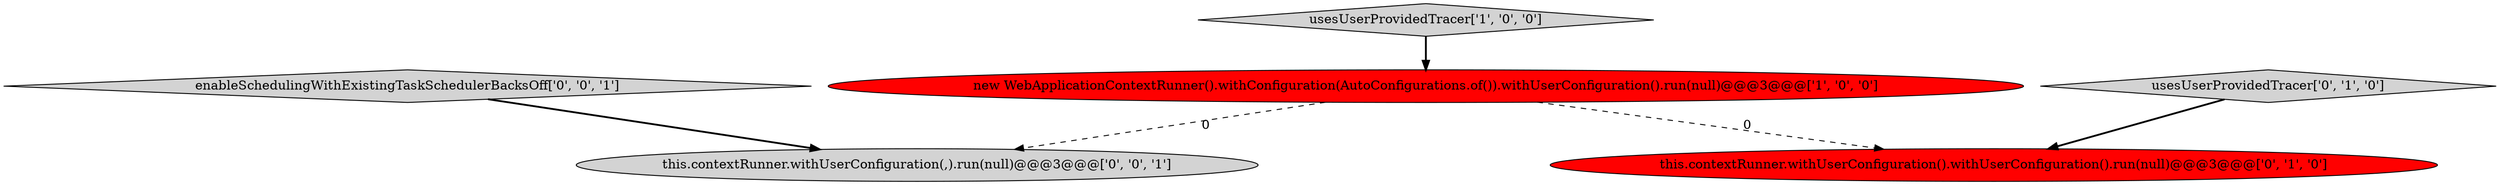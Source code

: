 digraph {
4 [style = filled, label = "this.contextRunner.withUserConfiguration(,).run(null)@@@3@@@['0', '0', '1']", fillcolor = lightgray, shape = ellipse image = "AAA0AAABBB3BBB"];
5 [style = filled, label = "enableSchedulingWithExistingTaskSchedulerBacksOff['0', '0', '1']", fillcolor = lightgray, shape = diamond image = "AAA0AAABBB3BBB"];
3 [style = filled, label = "this.contextRunner.withUserConfiguration().withUserConfiguration().run(null)@@@3@@@['0', '1', '0']", fillcolor = red, shape = ellipse image = "AAA1AAABBB2BBB"];
2 [style = filled, label = "usesUserProvidedTracer['0', '1', '0']", fillcolor = lightgray, shape = diamond image = "AAA0AAABBB2BBB"];
0 [style = filled, label = "new WebApplicationContextRunner().withConfiguration(AutoConfigurations.of()).withUserConfiguration().run(null)@@@3@@@['1', '0', '0']", fillcolor = red, shape = ellipse image = "AAA1AAABBB1BBB"];
1 [style = filled, label = "usesUserProvidedTracer['1', '0', '0']", fillcolor = lightgray, shape = diamond image = "AAA0AAABBB1BBB"];
0->4 [style = dashed, label="0"];
0->3 [style = dashed, label="0"];
1->0 [style = bold, label=""];
5->4 [style = bold, label=""];
2->3 [style = bold, label=""];
}
